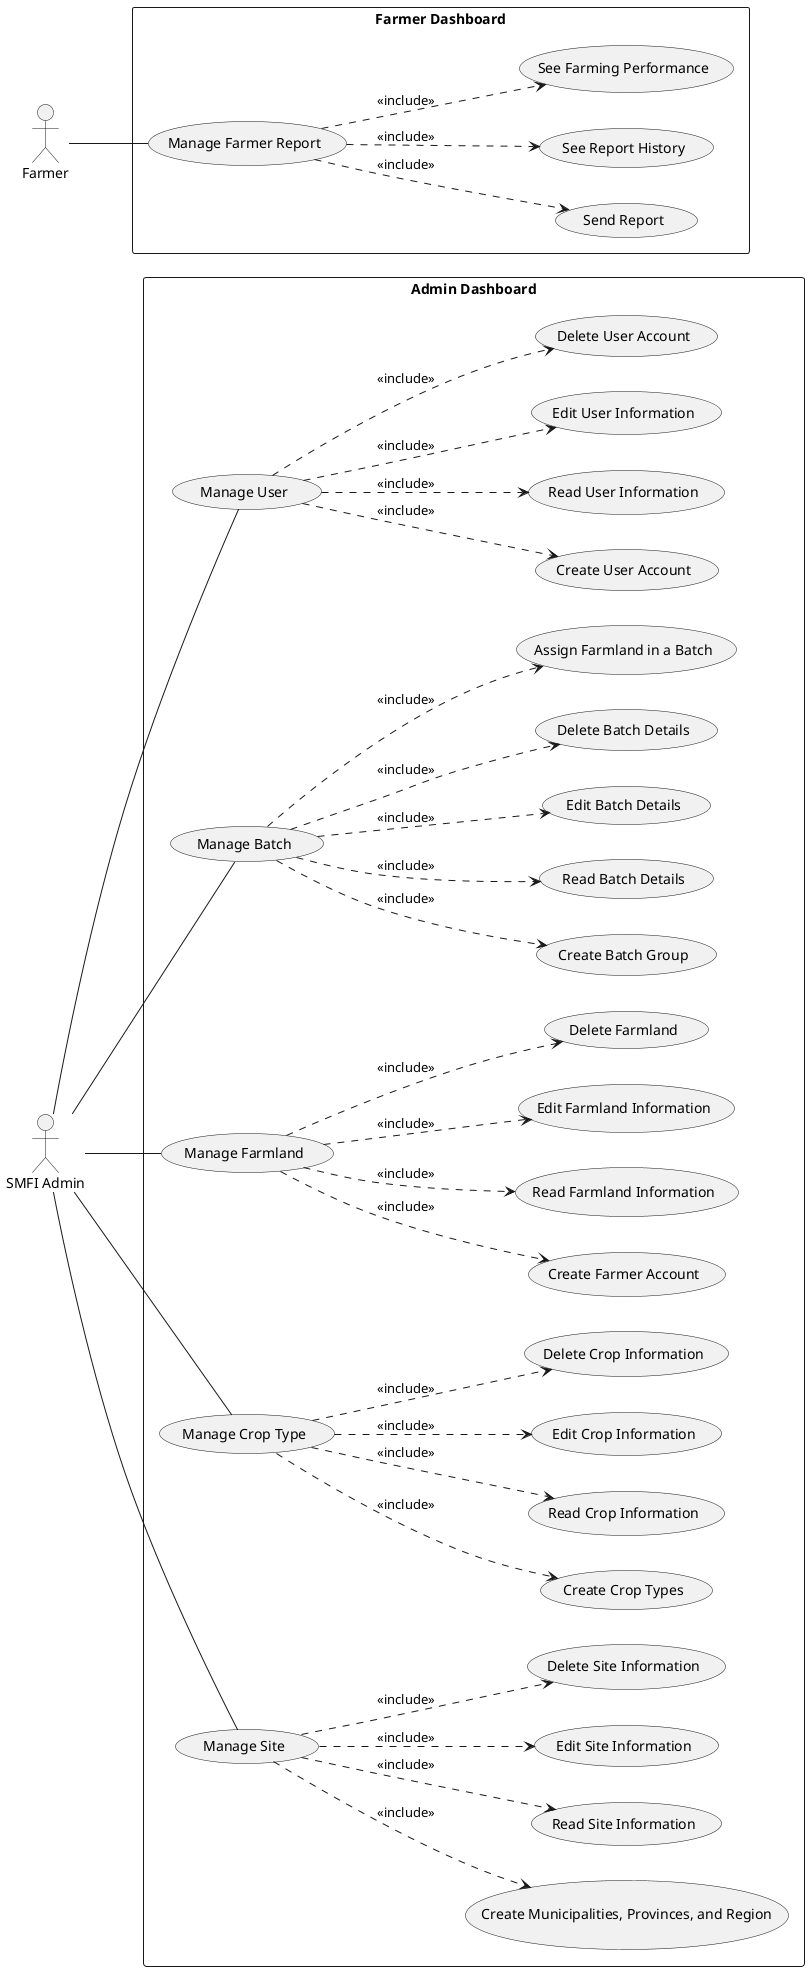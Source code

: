 @startuml

left to right direction
actor "SMFI Admin" as a

rectangle "Admin Dashboard" {
    usecase "Manage User" as AD1
    usecase "Create User Account" as AD1.1
    usecase "Read User Information" as AD1.2
    usecase "Edit User Information" as AD1.3
    usecase "Delete User Account" as AD1.4

    usecase "Manage Batch" as AD2
    usecase "Create Batch Group" as AD2.1
    usecase "Read Batch Details" as AD2.2
    usecase "Edit Batch Details" as AD2.3
    usecase "Delete Batch Details" as AD2.4
    usecase "Assign Farmland in a Batch" as AD2.5

    usecase "Manage Farmland" as AD3
    usecase "Create Farmer Account" as AD3.1
    usecase "Read Farmland Information" as AD3.2
    usecase "Edit Farmland Information" as AD3.3
    usecase "Delete Farmland" as AD3.4

    usecase "Manage Crop Type" as AD4
    usecase "Create Crop Types" as AD4.1
    usecase "Read Crop Information" as AD4.2
    usecase "Edit Crop Information" as AD4.3
    usecase "Delete Crop Information" as AD4.4

    usecase "Manage Site" as AD5
    usecase "Create Municipalities, Provinces, and Region" as AD5.1
    usecase "Read Site Information" as AD5.2
    usecase "Edit Site Information" as AD5.3
    usecase "Delete Site Information" as AD5.4
}

actor "Farmer" as f

rectangle "Farmer Dashboard" {
    usecase "Manage Farmer Report" as FD1
    usecase "Send Report" as FD1.1
    usecase "See Report History" as FD1.2
    usecase "See Farming Performance" as FD1.3

    usecase "Manage Farmer Report" as FD1
    usecase "Send Report" as FD1.1
    usecase "See Report History" as FD1.2
    usecase "See Farming Performance" as FD1.3
}


AD1 ..> AD1.1 : <<include>>
AD1 ..> AD1.2 : <<include>>
AD1 ..> AD1.3 : <<include>>
AD1 ..> AD1.4 : <<include>>

AD2 ..> AD2.1 : <<include>>
AD2 ..> AD2.2 : <<include>>
AD2 ..> AD2.3 : <<include>>
AD2 ..> AD2.4 : <<include>>
AD2 ..> AD2.5 : <<include>>

AD3 ..> AD3.1 : <<include>>
AD3 ..> AD3.2 : <<include>>
AD3 ..> AD3.3 : <<include>>
AD3 ..> AD3.4 : <<include>>

AD4 ..> AD4.1 : <<include>>
AD4 ..> AD4.2 : <<include>>
AD4 ..> AD4.3 : <<include>>
AD4 ..> AD4.4 : <<include>>

AD5 ..> AD5.1 : <<include>>
AD5 ..> AD5.2 : <<include>>
AD5 ..> AD5.3 : <<include>>
AD5 ..> AD5.4 : <<include>>

a -- AD1
a -- AD2
a -- AD3
a -- AD4
a -- AD5

f -- FD1

FD1 ..> FD1.1 : <<include>>
FD1 ..> FD1.2 : <<include>>
FD1 ..> FD1.3 : <<include>>


@enduml
